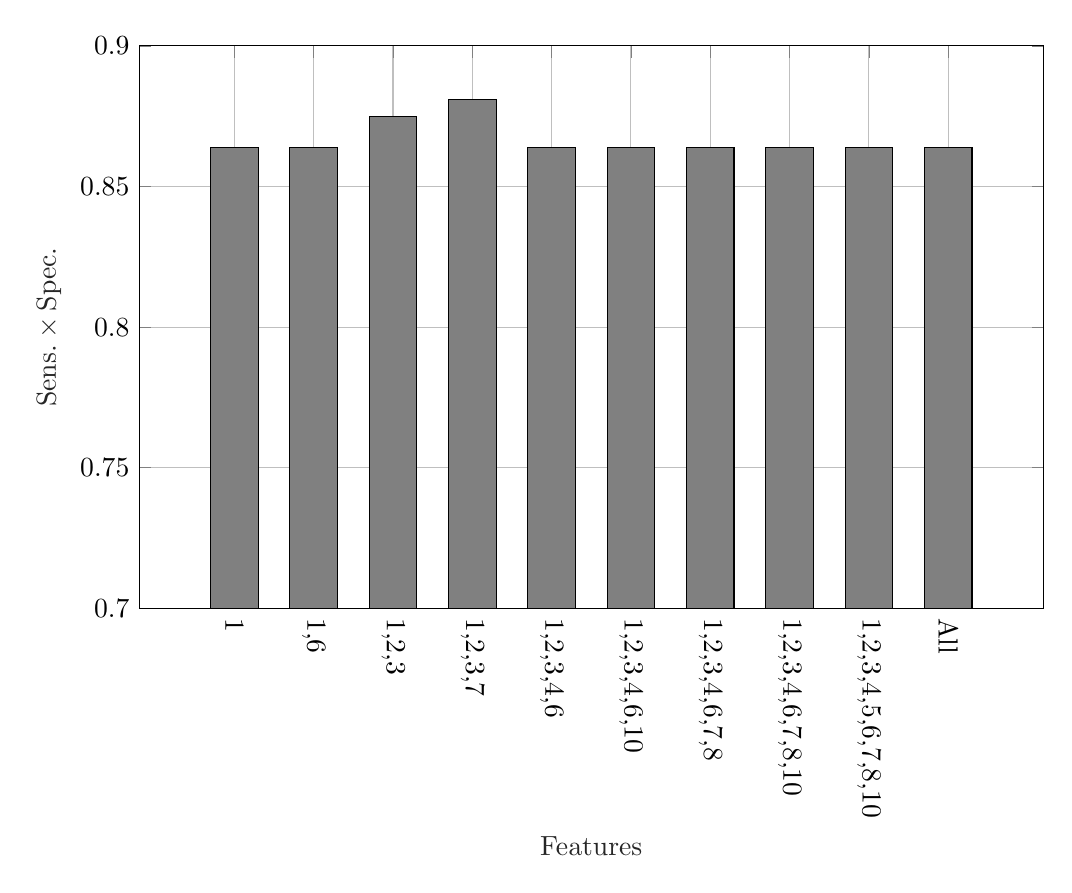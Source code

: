 % This file was created by matlab2tikz.
%
%The latest updates can be retrieved from
%  http://www.mathworks.com/matlabcentral/fileexchange/22022-matlab2tikz-matlab2tikz
%where you can also make suggestions and rate matlab2tikz.
%
\definecolor{mycolor1}{rgb}{1.0,0.2,0.1}%
%
\begin{tikzpicture}

\begin{axis}[%
width=4.521in,
height=2.813in,
at={(0.758in,1.474in)},
scale only axis,
bar shift auto,
xmin=-0.2,
xmax=11.2,
xtick={1,2,3,4,5,6,7,8,9,10},
xticklabels={{1},{1,6},{1,2,3},{1,2,3,7},{1,2,3,4,6},{1,2,3,4,6,10},{1,2,3,4,6,7,8},{1,2,3,4,6,7,8,10},{1,2,3,4,5,6,7,8,10},{All}},
xticklabel style={rotate=270},
xlabel style={font=\color{white!15!black}},
xlabel={Features},
ymin=0.7,
ymax=0.9,
ylabel style={font=\color{white!15!black}},
ylabel={$\mathrm{ Sens.} \times \mathrm{Spec.}$},
axis background/.style={fill=white},
xmajorgrids,
ymajorgrids,
legend style={legend cell align=left, align=left, draw=white!15!black}
]
\addplot[ybar, bar width=0.6, fill=gray, draw=black, area legend] table[row sep=crcr] {%
1	0.864\\
2	0.864\\
3	0.875\\
4	0.881\\
5	0.864\\
6	0.864\\
7	0.864\\
8	0.864\\
9	0.864\\
10	0.864\\
};

\end{axis}
\end{tikzpicture}%
